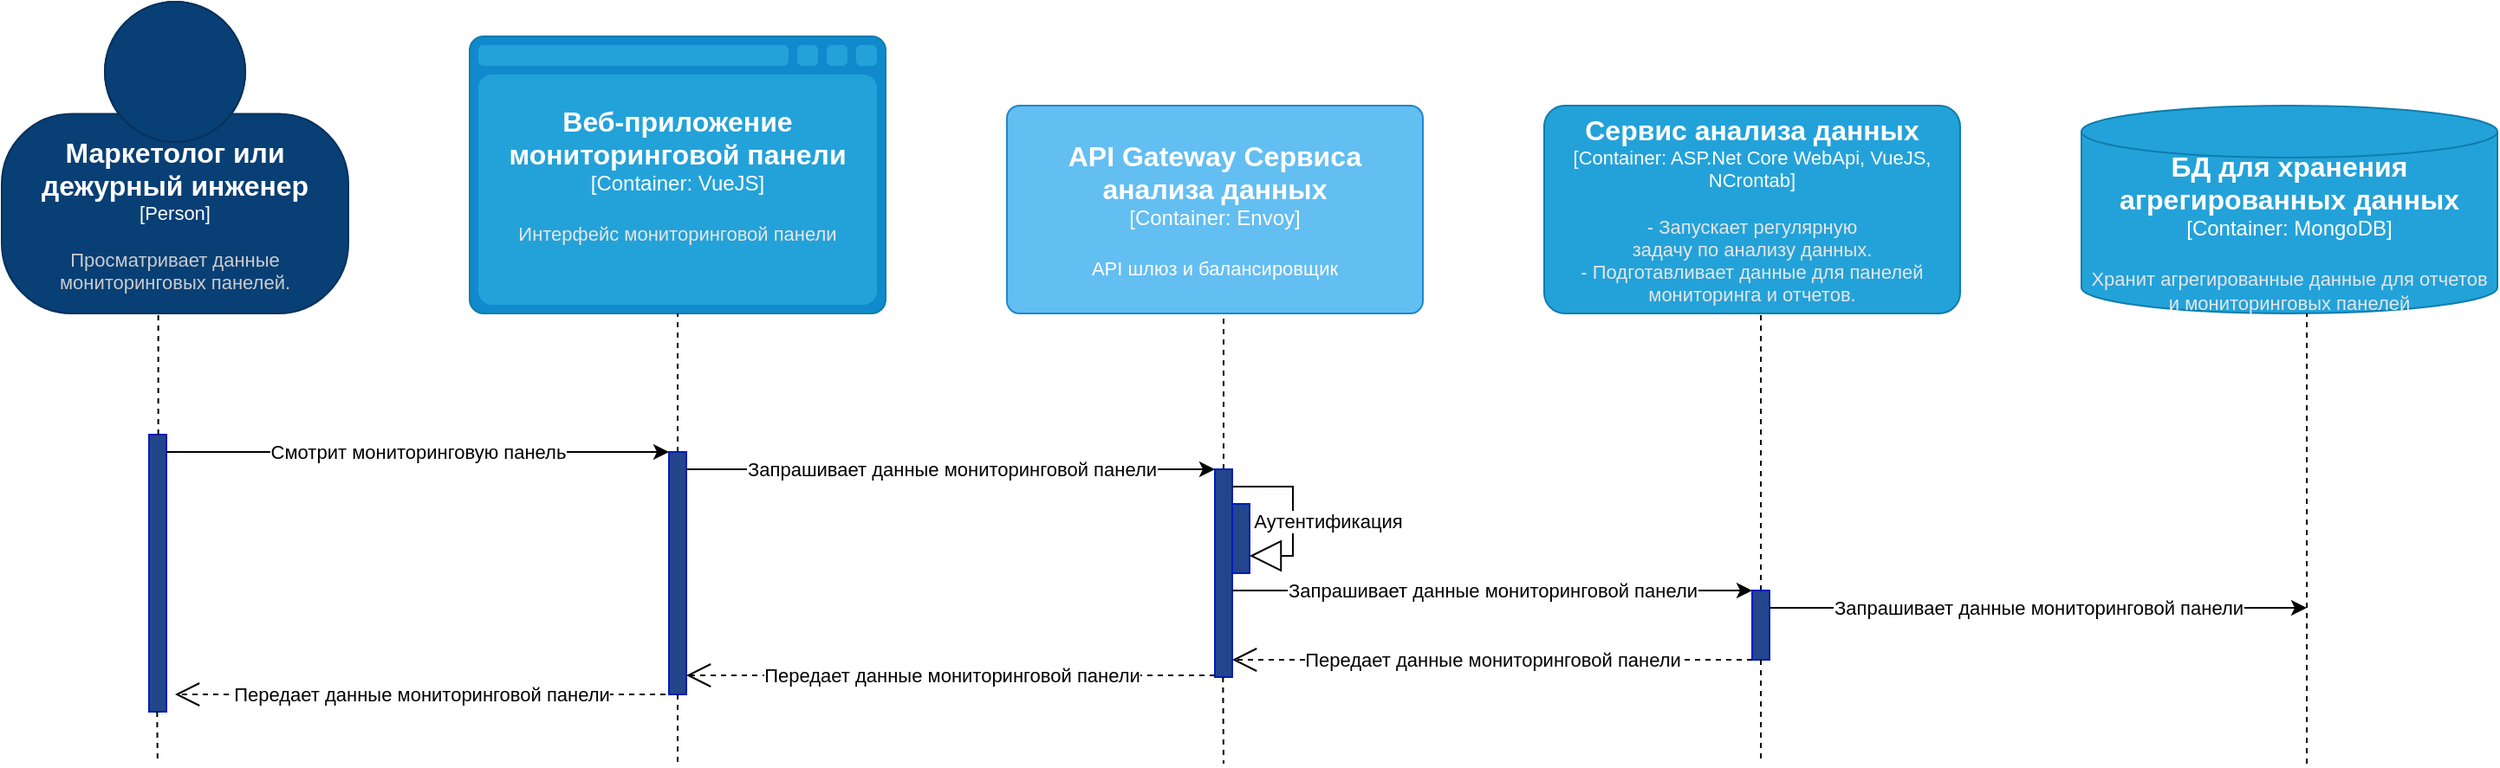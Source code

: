<mxfile version="26.0.4">
  <diagram name="Страница — 1" id="v94wXWX79VjESZigpdEi">
    <mxGraphModel dx="1912" dy="995" grid="1" gridSize="10" guides="1" tooltips="1" connect="1" arrows="1" fold="1" page="1" pageScale="1" pageWidth="827" pageHeight="1169" math="0" shadow="0">
      <root>
        <mxCell id="0" />
        <mxCell id="1" parent="0" />
        <object placeholders="1" c4Name="Маркетолог или&#xa;дежурный инженер" c4Type="Person" c4Description="Просматривает данные&#xa;мониторинговых панелей." label="&lt;font style=&quot;font-size: 16px&quot;&gt;&lt;b&gt;%c4Name%&lt;/b&gt;&lt;/font&gt;&lt;div&gt;[%c4Type%]&lt;/div&gt;&lt;br&gt;&lt;div&gt;&lt;font style=&quot;font-size: 11px&quot;&gt;&lt;font color=&quot;#cccccc&quot;&gt;%c4Description%&lt;/font&gt;&lt;/div&gt;" id="1AKIAXcBNjrRJpI-6GsC-1">
          <mxCell style="html=1;fontSize=11;dashed=0;whiteSpace=wrap;fillColor=#083F75;strokeColor=#06315C;fontColor=#ffffff;shape=mxgraph.c4.person2;align=center;metaEdit=1;points=[[0.5,0,0],[1,0.5,0],[1,0.75,0],[0.75,1,0],[0.5,1,0],[0.25,1,0],[0,0.75,0],[0,0.5,0]];resizable=0;" vertex="1" parent="1">
            <mxGeometry x="30" y="20" width="200" height="180" as="geometry" />
          </mxCell>
        </object>
        <mxCell id="1AKIAXcBNjrRJpI-6GsC-2" value="" style="html=1;points=[[0,0,0,0,5],[0,1,0,0,-5],[1,0,0,0,5],[1,1,0,0,-5]];perimeter=orthogonalPerimeter;outlineConnect=0;targetShapes=umlLifeline;portConstraint=eastwest;newEdgeStyle={&quot;curved&quot;:0,&quot;rounded&quot;:0};fillColor=light-dark(#23458b, #6db2ff);fontColor=#ffffff;strokeColor=#001DBC;" vertex="1" parent="1">
          <mxGeometry x="115" y="270" width="10" height="160" as="geometry" />
        </mxCell>
        <mxCell id="1AKIAXcBNjrRJpI-6GsC-3" value="" style="endArrow=none;dashed=1;html=1;rounded=0;" edge="1" parent="1">
          <mxGeometry width="50" height="50" relative="1" as="geometry">
            <mxPoint x="119.66" y="430.0" as="sourcePoint" />
            <mxPoint x="119.93" y="460" as="targetPoint" />
          </mxGeometry>
        </mxCell>
        <mxCell id="1AKIAXcBNjrRJpI-6GsC-4" value="" style="endArrow=none;dashed=1;html=1;rounded=0;entryX=0.5;entryY=1;entryDx=0;entryDy=0;entryPerimeter=0;" edge="1" parent="1">
          <mxGeometry width="50" height="50" relative="1" as="geometry">
            <mxPoint x="120.33" y="270" as="sourcePoint" />
            <mxPoint x="120.33" y="200" as="targetPoint" />
          </mxGeometry>
        </mxCell>
        <object placeholders="1" c4Name="Веб-приложение мониторинговой панели" c4Type="Container" c4Technology="VueJS" c4Description="Интерфейс мониторинговой панели" label="&lt;font style=&quot;font-size: 16px&quot;&gt;&lt;b&gt;%c4Name%&lt;/b&gt;&lt;/font&gt;&lt;div&gt;[%c4Type%:&amp;nbsp;%c4Technology%]&lt;/div&gt;&lt;br&gt;&lt;div&gt;&lt;font style=&quot;font-size: 11px&quot;&gt;&lt;font color=&quot;#E6E6E6&quot;&gt;%c4Description%&lt;/font&gt;&lt;/div&gt;" id="1AKIAXcBNjrRJpI-6GsC-5">
          <mxCell style="shape=mxgraph.c4.webBrowserContainer2;whiteSpace=wrap;html=1;boundedLbl=1;rounded=0;labelBackgroundColor=none;strokeColor=#118ACD;fillColor=#23A2D9;strokeColor=#118ACD;strokeColor2=#0E7DAD;fontSize=12;fontColor=#ffffff;align=center;metaEdit=1;points=[[0.5,0,0],[1,0.25,0],[1,0.5,0],[1,0.75,0],[0.5,1,0],[0,0.75,0],[0,0.5,0],[0,0.25,0]];resizable=0;" vertex="1" parent="1">
            <mxGeometry x="300" y="40" width="240" height="160" as="geometry" />
          </mxCell>
        </object>
        <object placeholders="1" c4Name="API Gateway Сервиса&#xa;анализа данных" c4Type="Container" c4Technology="Envoy" c4Description="API шлюз и балансировщик" label="&lt;font style=&quot;font-size: 16px&quot;&gt;&lt;b&gt;%c4Name%&lt;/b&gt;&lt;/font&gt;&lt;div&gt;[%c4Type%: %c4Technology%]&lt;/div&gt;&lt;br&gt;&lt;div&gt;&lt;font style=&quot;font-size: 11px&quot;&gt;%c4Description%&lt;/font&gt;&lt;/div&gt;" id="1AKIAXcBNjrRJpI-6GsC-6">
          <mxCell style="rounded=1;whiteSpace=wrap;html=1;labelBackgroundColor=none;fillColor=#63BEF2;fontColor=#ffffff;align=center;arcSize=6;strokeColor=#2086C9;metaEdit=1;resizable=0;points=[[0.25,0,0],[0.5,0,0],[0.75,0,0],[1,0.25,0],[1,0.5,0],[1,0.75,0],[0.75,1,0],[0.5,1,0],[0.25,1,0],[0,0.75,0],[0,0.5,0],[0,0.25,0]];" vertex="1" parent="1">
            <mxGeometry x="610" y="80" width="240" height="120" as="geometry" />
          </mxCell>
        </object>
        <object placeholders="1" c4Name="Сервис анализа данных" c4Type="Container" c4Technology="ASP.Net Core WebApi, VueJS, &#xa;NCrontab" c4Description="- Запускает регулярную &#xa;задачу по анализу данных.&#xa;- Подготавливает данные для панелей мониторинга и отчетов." label="&lt;font style=&quot;font-size: 16px&quot;&gt;&lt;b&gt;%c4Name%&lt;/b&gt;&lt;/font&gt;&lt;div&gt;[%c4Type%: %c4Technology%]&lt;/div&gt;&lt;br&gt;&lt;div&gt;&lt;font style=&quot;font-size: 11px&quot;&gt;&lt;font color=&quot;#E6E6E6&quot;&gt;%c4Description%&lt;/font&gt;&lt;/div&gt;" id="1AKIAXcBNjrRJpI-6GsC-7">
          <mxCell style="rounded=1;whiteSpace=wrap;html=1;fontSize=11;labelBackgroundColor=none;fillColor=#23A2D9;fontColor=#ffffff;align=center;arcSize=10;strokeColor=#0E7DAD;metaEdit=1;resizable=0;points=[[0.25,0,0],[0.5,0,0],[0.75,0,0],[1,0.25,0],[1,0.5,0],[1,0.75,0],[0.75,1,0],[0.5,1,0],[0.25,1,0],[0,0.75,0],[0,0.5,0],[0,0.25,0]];" vertex="1" parent="1">
            <mxGeometry x="920" y="80" width="240" height="120" as="geometry" />
          </mxCell>
        </object>
        <object placeholders="1" c4Name="БД для хранения агрегированных данных" c4Type="Container" c4Technology="MongoDB" c4Description="Хранит агрегированные данные для отчетов &#xa;и мониторинговых панелей" label="&lt;font style=&quot;font-size: 16px&quot;&gt;&lt;b&gt;%c4Name%&lt;/b&gt;&lt;/font&gt;&lt;div&gt;[%c4Type%:&amp;nbsp;%c4Technology%]&lt;/div&gt;&lt;br&gt;&lt;div&gt;&lt;font style=&quot;font-size: 11px&quot;&gt;&lt;font color=&quot;#E6E6E6&quot;&gt;%c4Description%&lt;/font&gt;&lt;/div&gt;" id="1AKIAXcBNjrRJpI-6GsC-8">
          <mxCell style="shape=cylinder3;size=15;whiteSpace=wrap;html=1;boundedLbl=1;rounded=0;labelBackgroundColor=none;fillColor=#23A2D9;fontSize=12;fontColor=#ffffff;align=center;strokeColor=#0E7DAD;metaEdit=1;points=[[0.5,0,0],[1,0.25,0],[1,0.5,0],[1,0.75,0],[0.5,1,0],[0,0.75,0],[0,0.5,0],[0,0.25,0]];resizable=0;" vertex="1" parent="1">
            <mxGeometry x="1230" y="80" width="240" height="120" as="geometry" />
          </mxCell>
        </object>
        <mxCell id="1AKIAXcBNjrRJpI-6GsC-10" value="" style="endArrow=none;dashed=1;html=1;rounded=0;entryX=0.5;entryY=1;entryDx=0;entryDy=0;entryPerimeter=0;" edge="1" parent="1" source="1AKIAXcBNjrRJpI-6GsC-13" target="1AKIAXcBNjrRJpI-6GsC-5">
          <mxGeometry width="50" height="50" relative="1" as="geometry">
            <mxPoint x="450" y="270" as="sourcePoint" />
            <mxPoint x="450" y="200" as="targetPoint" />
          </mxGeometry>
        </mxCell>
        <mxCell id="1AKIAXcBNjrRJpI-6GsC-11" value="" style="endArrow=classic;html=1;rounded=0;" edge="1" parent="1">
          <mxGeometry relative="1" as="geometry">
            <mxPoint x="125" y="280" as="sourcePoint" />
            <mxPoint x="415" y="280" as="targetPoint" />
          </mxGeometry>
        </mxCell>
        <mxCell id="1AKIAXcBNjrRJpI-6GsC-12" value="Смотрит мониторинговую панель" style="edgeLabel;resizable=0;html=1;;align=center;verticalAlign=middle;" connectable="0" vertex="1" parent="1AKIAXcBNjrRJpI-6GsC-11">
          <mxGeometry relative="1" as="geometry" />
        </mxCell>
        <mxCell id="1AKIAXcBNjrRJpI-6GsC-13" value="" style="html=1;points=[[0,0,0,0,5],[0,1,0,0,-5],[1,0,0,0,5],[1,1,0,0,-5]];perimeter=orthogonalPerimeter;outlineConnect=0;targetShapes=umlLifeline;portConstraint=eastwest;newEdgeStyle={&quot;curved&quot;:0,&quot;rounded&quot;:0};fillColor=light-dark(#23458b, #6db2ff);fontColor=#ffffff;strokeColor=#001DBC;" vertex="1" parent="1">
          <mxGeometry x="415" y="280" width="10" height="140" as="geometry" />
        </mxCell>
        <mxCell id="1AKIAXcBNjrRJpI-6GsC-14" value="" style="endArrow=none;dashed=1;html=1;rounded=0;" edge="1" parent="1" source="1AKIAXcBNjrRJpI-6GsC-13">
          <mxGeometry width="50" height="50" relative="1" as="geometry">
            <mxPoint x="420" y="560" as="sourcePoint" />
            <mxPoint x="420" y="460" as="targetPoint" />
          </mxGeometry>
        </mxCell>
        <mxCell id="1AKIAXcBNjrRJpI-6GsC-15" value="" style="endArrow=none;dashed=1;html=1;rounded=0;entryX=0.5;entryY=1;entryDx=0;entryDy=0;entryPerimeter=0;" edge="1" parent="1" source="1AKIAXcBNjrRJpI-6GsC-16">
          <mxGeometry width="50" height="50" relative="1" as="geometry">
            <mxPoint x="735" y="270" as="sourcePoint" />
            <mxPoint x="735" y="200" as="targetPoint" />
          </mxGeometry>
        </mxCell>
        <mxCell id="1AKIAXcBNjrRJpI-6GsC-16" value="" style="html=1;points=[[0,0,0,0,5],[0,1,0,0,-5],[1,0,0,0,5],[1,1,0,0,-5]];perimeter=orthogonalPerimeter;outlineConnect=0;targetShapes=umlLifeline;portConstraint=eastwest;newEdgeStyle={&quot;curved&quot;:0,&quot;rounded&quot;:0};fillColor=light-dark(#23458b, #6db2ff);fontColor=#ffffff;strokeColor=#001DBC;" vertex="1" parent="1">
          <mxGeometry x="730" y="290" width="10" height="120" as="geometry" />
        </mxCell>
        <mxCell id="1AKIAXcBNjrRJpI-6GsC-17" value="" style="html=1;points=[[0,0,0,0,5],[0,1,0,0,-5],[1,0,0,0,5],[1,1,0,0,-5]];perimeter=orthogonalPerimeter;outlineConnect=0;targetShapes=umlLifeline;portConstraint=eastwest;newEdgeStyle={&quot;curved&quot;:0,&quot;rounded&quot;:0};fillColor=light-dark(#23458b, #6db2ff);fontColor=#ffffff;strokeColor=#001DBC;" vertex="1" parent="1">
          <mxGeometry x="740" y="310" width="10" height="40" as="geometry" />
        </mxCell>
        <mxCell id="1AKIAXcBNjrRJpI-6GsC-18" value="Аутентификация" style="endArrow=block;endSize=16;endFill=0;html=1;rounded=0;" edge="1" parent="1" target="1AKIAXcBNjrRJpI-6GsC-17">
          <mxGeometry x="0.1" y="20" width="160" relative="1" as="geometry">
            <mxPoint x="740" y="300" as="sourcePoint" />
            <mxPoint x="775" y="380" as="targetPoint" />
            <Array as="points">
              <mxPoint x="775" y="300" />
              <mxPoint x="775" y="340" />
            </Array>
            <mxPoint as="offset" />
          </mxGeometry>
        </mxCell>
        <mxCell id="1AKIAXcBNjrRJpI-6GsC-19" value="" style="endArrow=classic;html=1;rounded=0;" edge="1" parent="1">
          <mxGeometry relative="1" as="geometry">
            <mxPoint x="740" y="360" as="sourcePoint" />
            <mxPoint x="1040" y="360" as="targetPoint" />
          </mxGeometry>
        </mxCell>
        <mxCell id="1AKIAXcBNjrRJpI-6GsC-20" value="Запрашивает данные мониторинговой панели" style="edgeLabel;resizable=0;html=1;;align=center;verticalAlign=middle;" connectable="0" vertex="1" parent="1AKIAXcBNjrRJpI-6GsC-19">
          <mxGeometry relative="1" as="geometry" />
        </mxCell>
        <mxCell id="1AKIAXcBNjrRJpI-6GsC-21" value="" style="endArrow=classic;html=1;rounded=0;" edge="1" parent="1" target="1AKIAXcBNjrRJpI-6GsC-16">
          <mxGeometry relative="1" as="geometry">
            <mxPoint x="425" y="290" as="sourcePoint" />
            <mxPoint x="715" y="290" as="targetPoint" />
          </mxGeometry>
        </mxCell>
        <mxCell id="1AKIAXcBNjrRJpI-6GsC-22" value="Запрашивает данные мониторинговой панели" style="edgeLabel;resizable=0;html=1;;align=center;verticalAlign=middle;" connectable="0" vertex="1" parent="1AKIAXcBNjrRJpI-6GsC-21">
          <mxGeometry relative="1" as="geometry" />
        </mxCell>
        <mxCell id="1AKIAXcBNjrRJpI-6GsC-23" value="" style="endArrow=none;dashed=1;html=1;rounded=0;entryX=0.5;entryY=1;entryDx=0;entryDy=0;entryPerimeter=0;" edge="1" parent="1" source="1AKIAXcBNjrRJpI-6GsC-24">
          <mxGeometry width="50" height="50" relative="1" as="geometry">
            <mxPoint x="1045" y="270" as="sourcePoint" />
            <mxPoint x="1045" y="200" as="targetPoint" />
          </mxGeometry>
        </mxCell>
        <mxCell id="1AKIAXcBNjrRJpI-6GsC-24" value="" style="html=1;points=[[0,0,0,0,5],[0,1,0,0,-5],[1,0,0,0,5],[1,1,0,0,-5]];perimeter=orthogonalPerimeter;outlineConnect=0;targetShapes=umlLifeline;portConstraint=eastwest;newEdgeStyle={&quot;curved&quot;:0,&quot;rounded&quot;:0};fillColor=light-dark(#23458b, #6db2ff);fontColor=#ffffff;strokeColor=#001DBC;" vertex="1" parent="1">
          <mxGeometry x="1040" y="360" width="10" height="40" as="geometry" />
        </mxCell>
        <mxCell id="1AKIAXcBNjrRJpI-6GsC-25" value="" style="endArrow=none;dashed=1;html=1;rounded=0;" edge="1" parent="1" source="1AKIAXcBNjrRJpI-6GsC-24">
          <mxGeometry width="50" height="50" relative="1" as="geometry">
            <mxPoint x="1044.73" y="520" as="sourcePoint" />
            <mxPoint x="1045" y="460" as="targetPoint" />
          </mxGeometry>
        </mxCell>
        <mxCell id="1AKIAXcBNjrRJpI-6GsC-26" value="" style="endArrow=none;dashed=1;html=1;rounded=0;entryX=0.5;entryY=1;entryDx=0;entryDy=0;entryPerimeter=0;" edge="1" parent="1">
          <mxGeometry width="50" height="50" relative="1" as="geometry">
            <mxPoint x="1360" y="460" as="sourcePoint" />
            <mxPoint x="1360" y="200" as="targetPoint" />
          </mxGeometry>
        </mxCell>
        <mxCell id="1AKIAXcBNjrRJpI-6GsC-27" value="" style="endArrow=classic;html=1;rounded=0;" edge="1" parent="1">
          <mxGeometry relative="1" as="geometry">
            <mxPoint x="1050" y="370" as="sourcePoint" />
            <mxPoint x="1360" y="370" as="targetPoint" />
          </mxGeometry>
        </mxCell>
        <mxCell id="1AKIAXcBNjrRJpI-6GsC-28" value="Запрашивает данные мониторинговой панели" style="edgeLabel;resizable=0;html=1;;align=center;verticalAlign=middle;" connectable="0" vertex="1" parent="1AKIAXcBNjrRJpI-6GsC-27">
          <mxGeometry relative="1" as="geometry" />
        </mxCell>
        <mxCell id="1AKIAXcBNjrRJpI-6GsC-29" value="Передает данные мониторинговой панели" style="endArrow=open;endSize=12;dashed=1;html=1;rounded=0;" edge="1" parent="1">
          <mxGeometry width="160" relative="1" as="geometry">
            <mxPoint x="1040" y="400" as="sourcePoint" />
            <mxPoint x="740" y="400.0" as="targetPoint" />
            <mxPoint as="offset" />
          </mxGeometry>
        </mxCell>
        <mxCell id="1AKIAXcBNjrRJpI-6GsC-30" value="Передает данные мониторинговой панели" style="endArrow=open;endSize=12;dashed=1;html=1;rounded=0;" edge="1" parent="1" target="1AKIAXcBNjrRJpI-6GsC-13">
          <mxGeometry width="160" relative="1" as="geometry">
            <mxPoint x="730" y="409" as="sourcePoint" />
            <mxPoint x="430" y="409.0" as="targetPoint" />
            <mxPoint as="offset" />
          </mxGeometry>
        </mxCell>
        <mxCell id="1AKIAXcBNjrRJpI-6GsC-31" value="Передает данные мониторинговой панели" style="endArrow=open;endSize=12;dashed=1;html=1;rounded=0;" edge="1" parent="1">
          <mxGeometry width="160" relative="1" as="geometry">
            <mxPoint x="413" y="420" as="sourcePoint" />
            <mxPoint x="130" y="420" as="targetPoint" />
            <mxPoint as="offset" />
          </mxGeometry>
        </mxCell>
        <mxCell id="1AKIAXcBNjrRJpI-6GsC-33" value="" style="endArrow=none;dashed=1;html=1;rounded=0;" edge="1" parent="1">
          <mxGeometry width="50" height="50" relative="1" as="geometry">
            <mxPoint x="734.66" y="410" as="sourcePoint" />
            <mxPoint x="735" y="460" as="targetPoint" />
          </mxGeometry>
        </mxCell>
      </root>
    </mxGraphModel>
  </diagram>
</mxfile>
